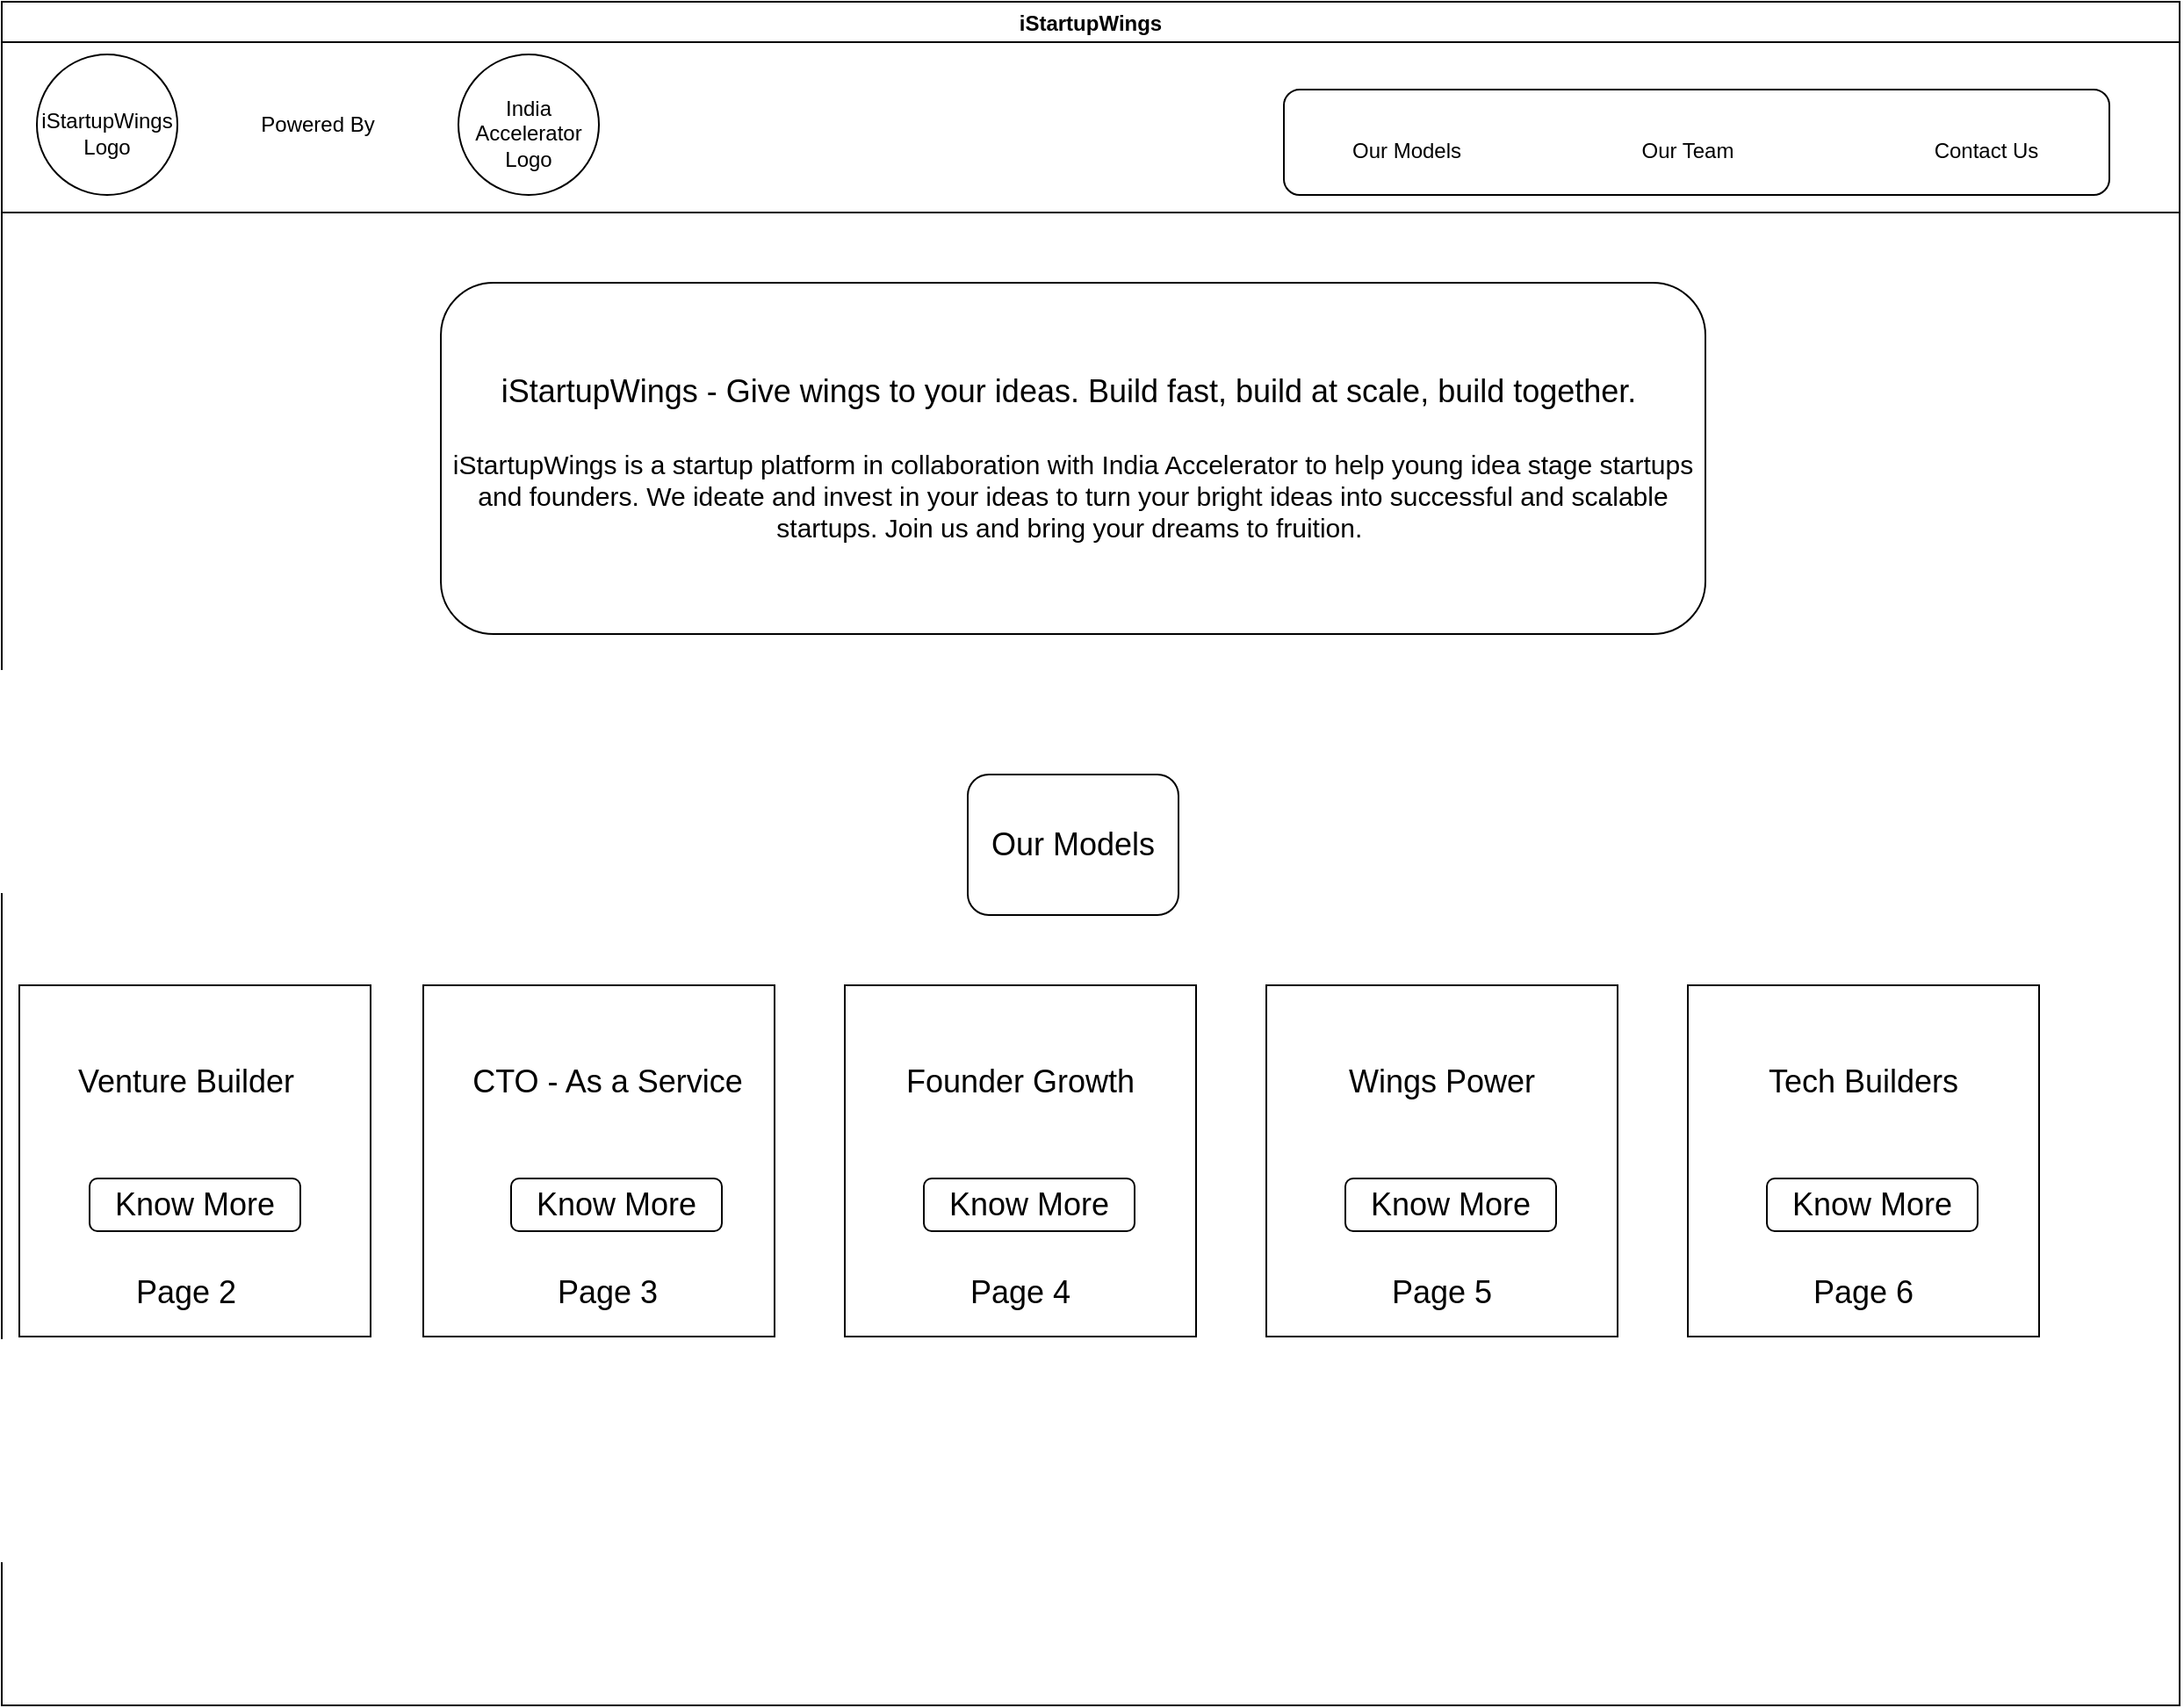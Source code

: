 <mxfile version="16.2.7" type="github" pages="11">
  <diagram id="rbAwEeXNuUjx4V6ViA0t" name="Home Page">
    <mxGraphModel dx="946" dy="646" grid="1" gridSize="10" guides="1" tooltips="1" connect="1" arrows="1" fold="1" page="1" pageScale="1" pageWidth="3300" pageHeight="4681" background="#FFFFFF" math="0" shadow="0">
      <root>
        <mxCell id="0" />
        <mxCell id="1" parent="0" />
        <mxCell id="JtJ2rN92n4heIr2tVQup-1" value="iStartupWings" style="swimlane;" vertex="1" parent="1">
          <mxGeometry x="400" y="160" width="1240" height="970" as="geometry" />
        </mxCell>
        <mxCell id="JtJ2rN92n4heIr2tVQup-4" value="" style="ellipse;whiteSpace=wrap;html=1;aspect=fixed;" vertex="1" parent="JtJ2rN92n4heIr2tVQup-1">
          <mxGeometry x="20" y="30" width="80" height="80" as="geometry" />
        </mxCell>
        <mxCell id="JtJ2rN92n4heIr2tVQup-5" value="iStartupWings Logo" style="text;html=1;strokeColor=none;fillColor=none;align=center;verticalAlign=middle;whiteSpace=wrap;rounded=0;" vertex="1" parent="JtJ2rN92n4heIr2tVQup-1">
          <mxGeometry x="30" y="60" width="60" height="30" as="geometry" />
        </mxCell>
        <mxCell id="JtJ2rN92n4heIr2tVQup-6" value="Powered By" style="text;html=1;strokeColor=none;fillColor=none;align=center;verticalAlign=middle;whiteSpace=wrap;rounded=0;" vertex="1" parent="JtJ2rN92n4heIr2tVQup-1">
          <mxGeometry x="130" y="55" width="100" height="30" as="geometry" />
        </mxCell>
        <mxCell id="JtJ2rN92n4heIr2tVQup-7" value="" style="ellipse;whiteSpace=wrap;html=1;aspect=fixed;" vertex="1" parent="JtJ2rN92n4heIr2tVQup-1">
          <mxGeometry x="260" y="30" width="80" height="80" as="geometry" />
        </mxCell>
        <mxCell id="JtJ2rN92n4heIr2tVQup-8" value="India Accelerator Logo" style="text;html=1;strokeColor=none;fillColor=none;align=center;verticalAlign=middle;whiteSpace=wrap;rounded=0;" vertex="1" parent="JtJ2rN92n4heIr2tVQup-1">
          <mxGeometry x="270" y="60" width="60" height="30" as="geometry" />
        </mxCell>
        <mxCell id="JtJ2rN92n4heIr2tVQup-9" value="" style="rounded=1;whiteSpace=wrap;html=1;" vertex="1" parent="JtJ2rN92n4heIr2tVQup-1">
          <mxGeometry x="730" y="50" width="470" height="60" as="geometry" />
        </mxCell>
        <mxCell id="JtJ2rN92n4heIr2tVQup-10" value="Our Models" style="text;html=1;strokeColor=none;fillColor=none;align=center;verticalAlign=middle;whiteSpace=wrap;rounded=0;" vertex="1" parent="JtJ2rN92n4heIr2tVQup-1">
          <mxGeometry x="750" y="70" width="100" height="30" as="geometry" />
        </mxCell>
        <mxCell id="JtJ2rN92n4heIr2tVQup-11" value="Our Team" style="text;html=1;strokeColor=none;fillColor=none;align=center;verticalAlign=middle;whiteSpace=wrap;rounded=0;" vertex="1" parent="JtJ2rN92n4heIr2tVQup-1">
          <mxGeometry x="910" y="70" width="100" height="30" as="geometry" />
        </mxCell>
        <mxCell id="JtJ2rN92n4heIr2tVQup-12" value="Contact Us" style="text;html=1;strokeColor=none;fillColor=none;align=center;verticalAlign=middle;whiteSpace=wrap;rounded=0;" vertex="1" parent="JtJ2rN92n4heIr2tVQup-1">
          <mxGeometry x="1080" y="70" width="100" height="30" as="geometry" />
        </mxCell>
        <mxCell id="JtJ2rN92n4heIr2tVQup-13" value="&lt;div style=&quot;font-size: 18px&quot;&gt;&lt;font style=&quot;font-size: 18px&quot;&gt;iStartupWings - Give wings to your ideas. Build fast, build at scale, build together.&amp;nbsp;&lt;/font&gt;&lt;/div&gt;&lt;div style=&quot;font-size: 18px&quot;&gt;&lt;font style=&quot;font-size: 18px&quot;&gt;&lt;br&gt;&lt;/font&gt;&lt;/div&gt;&lt;div style=&quot;font-size: 15px&quot;&gt;&lt;font style=&quot;font-size: 15px&quot;&gt;iStartupWings is a startup platform in collaboration with India Accelerator to help young idea stage startups and founders. We ideate and invest in your ideas to turn your bright ideas into successful and scalable startups. Join us and bring your dreams to fruition.&amp;nbsp;&lt;/font&gt;&lt;/div&gt;" style="rounded=1;whiteSpace=wrap;html=1;" vertex="1" parent="JtJ2rN92n4heIr2tVQup-1">
          <mxGeometry x="250" y="160" width="720" height="200" as="geometry" />
        </mxCell>
        <mxCell id="JtJ2rN92n4heIr2tVQup-14" value="Our Models" style="rounded=1;whiteSpace=wrap;html=1;fontSize=18;" vertex="1" parent="JtJ2rN92n4heIr2tVQup-1">
          <mxGeometry x="550" y="440" width="120" height="80" as="geometry" />
        </mxCell>
        <mxCell id="JtJ2rN92n4heIr2tVQup-15" value="" style="whiteSpace=wrap;html=1;aspect=fixed;fontSize=18;" vertex="1" parent="JtJ2rN92n4heIr2tVQup-1">
          <mxGeometry x="10" y="560" width="200" height="200" as="geometry" />
        </mxCell>
        <mxCell id="JtJ2rN92n4heIr2tVQup-16" value="" style="whiteSpace=wrap;html=1;aspect=fixed;fontSize=18;" vertex="1" parent="JtJ2rN92n4heIr2tVQup-1">
          <mxGeometry x="240" y="560" width="200" height="200" as="geometry" />
        </mxCell>
        <mxCell id="JtJ2rN92n4heIr2tVQup-17" value="" style="whiteSpace=wrap;html=1;aspect=fixed;fontSize=18;" vertex="1" parent="JtJ2rN92n4heIr2tVQup-1">
          <mxGeometry x="480" y="560" width="200" height="200" as="geometry" />
        </mxCell>
        <mxCell id="JtJ2rN92n4heIr2tVQup-18" value="" style="whiteSpace=wrap;html=1;aspect=fixed;fontSize=18;" vertex="1" parent="JtJ2rN92n4heIr2tVQup-1">
          <mxGeometry x="720" y="560" width="200" height="200" as="geometry" />
        </mxCell>
        <mxCell id="JtJ2rN92n4heIr2tVQup-19" value="" style="whiteSpace=wrap;html=1;aspect=fixed;fontSize=18;" vertex="1" parent="JtJ2rN92n4heIr2tVQup-1">
          <mxGeometry x="960" y="560" width="200" height="200" as="geometry" />
        </mxCell>
        <mxCell id="JtJ2rN92n4heIr2tVQup-20" value="Venture Builder" style="text;html=1;strokeColor=none;fillColor=none;align=center;verticalAlign=middle;whiteSpace=wrap;rounded=0;fontSize=18;" vertex="1" parent="JtJ2rN92n4heIr2tVQup-1">
          <mxGeometry x="20" y="600" width="170" height="30" as="geometry" />
        </mxCell>
        <mxCell id="JtJ2rN92n4heIr2tVQup-21" value="Know More" style="rounded=1;whiteSpace=wrap;html=1;fontSize=18;" vertex="1" parent="JtJ2rN92n4heIr2tVQup-1">
          <mxGeometry x="50" y="670" width="120" height="30" as="geometry" />
        </mxCell>
        <mxCell id="JtJ2rN92n4heIr2tVQup-22" value="Page 2" style="text;html=1;strokeColor=none;fillColor=none;align=center;verticalAlign=middle;whiteSpace=wrap;rounded=0;fontSize=18;" vertex="1" parent="JtJ2rN92n4heIr2tVQup-1">
          <mxGeometry x="70" y="720" width="70" height="30" as="geometry" />
        </mxCell>
        <mxCell id="JtJ2rN92n4heIr2tVQup-23" value="CTO - As a Service" style="text;html=1;strokeColor=none;fillColor=none;align=center;verticalAlign=middle;whiteSpace=wrap;rounded=0;fontSize=18;" vertex="1" parent="JtJ2rN92n4heIr2tVQup-1">
          <mxGeometry x="260" y="600" width="170" height="30" as="geometry" />
        </mxCell>
        <mxCell id="JtJ2rN92n4heIr2tVQup-24" value="Know More" style="rounded=1;whiteSpace=wrap;html=1;fontSize=18;" vertex="1" parent="JtJ2rN92n4heIr2tVQup-1">
          <mxGeometry x="290" y="670" width="120" height="30" as="geometry" />
        </mxCell>
        <mxCell id="JtJ2rN92n4heIr2tVQup-25" value="Page 3" style="text;html=1;strokeColor=none;fillColor=none;align=center;verticalAlign=middle;whiteSpace=wrap;rounded=0;fontSize=18;" vertex="1" parent="JtJ2rN92n4heIr2tVQup-1">
          <mxGeometry x="310" y="720" width="70" height="30" as="geometry" />
        </mxCell>
        <mxCell id="JtJ2rN92n4heIr2tVQup-26" value="Founder Growth" style="text;html=1;strokeColor=none;fillColor=none;align=center;verticalAlign=middle;whiteSpace=wrap;rounded=0;fontSize=18;" vertex="1" parent="JtJ2rN92n4heIr2tVQup-1">
          <mxGeometry x="495" y="600" width="170" height="30" as="geometry" />
        </mxCell>
        <mxCell id="JtJ2rN92n4heIr2tVQup-27" value="Know More" style="rounded=1;whiteSpace=wrap;html=1;fontSize=18;" vertex="1" parent="JtJ2rN92n4heIr2tVQup-1">
          <mxGeometry x="525" y="670" width="120" height="30" as="geometry" />
        </mxCell>
        <mxCell id="JtJ2rN92n4heIr2tVQup-28" value="Page 4" style="text;html=1;strokeColor=none;fillColor=none;align=center;verticalAlign=middle;whiteSpace=wrap;rounded=0;fontSize=18;" vertex="1" parent="JtJ2rN92n4heIr2tVQup-1">
          <mxGeometry x="545" y="720" width="70" height="30" as="geometry" />
        </mxCell>
        <mxCell id="JtJ2rN92n4heIr2tVQup-29" value="Wings Power" style="text;html=1;strokeColor=none;fillColor=none;align=center;verticalAlign=middle;whiteSpace=wrap;rounded=0;fontSize=18;" vertex="1" parent="JtJ2rN92n4heIr2tVQup-1">
          <mxGeometry x="735" y="600" width="170" height="30" as="geometry" />
        </mxCell>
        <mxCell id="JtJ2rN92n4heIr2tVQup-30" value="Know More" style="rounded=1;whiteSpace=wrap;html=1;fontSize=18;" vertex="1" parent="JtJ2rN92n4heIr2tVQup-1">
          <mxGeometry x="765" y="670" width="120" height="30" as="geometry" />
        </mxCell>
        <mxCell id="JtJ2rN92n4heIr2tVQup-31" value="Page 5" style="text;html=1;strokeColor=none;fillColor=none;align=center;verticalAlign=middle;whiteSpace=wrap;rounded=0;fontSize=18;" vertex="1" parent="JtJ2rN92n4heIr2tVQup-1">
          <mxGeometry x="785" y="720" width="70" height="30" as="geometry" />
        </mxCell>
        <mxCell id="JtJ2rN92n4heIr2tVQup-32" value="Tech Builders" style="text;html=1;strokeColor=none;fillColor=none;align=center;verticalAlign=middle;whiteSpace=wrap;rounded=0;fontSize=18;" vertex="1" parent="JtJ2rN92n4heIr2tVQup-1">
          <mxGeometry x="975" y="600" width="170" height="30" as="geometry" />
        </mxCell>
        <mxCell id="JtJ2rN92n4heIr2tVQup-33" value="Know More" style="rounded=1;whiteSpace=wrap;html=1;fontSize=18;" vertex="1" parent="JtJ2rN92n4heIr2tVQup-1">
          <mxGeometry x="1005" y="670" width="120" height="30" as="geometry" />
        </mxCell>
        <mxCell id="JtJ2rN92n4heIr2tVQup-34" value="Page 6" style="text;html=1;strokeColor=none;fillColor=none;align=center;verticalAlign=middle;whiteSpace=wrap;rounded=0;fontSize=18;" vertex="1" parent="JtJ2rN92n4heIr2tVQup-1">
          <mxGeometry x="1025" y="720" width="70" height="30" as="geometry" />
        </mxCell>
        <mxCell id="JtJ2rN92n4heIr2tVQup-3" value="" style="endArrow=none;html=1;rounded=0;" edge="1" parent="1">
          <mxGeometry width="50" height="50" relative="1" as="geometry">
            <mxPoint x="400" y="280" as="sourcePoint" />
            <mxPoint x="1640" y="280" as="targetPoint" />
          </mxGeometry>
        </mxCell>
      </root>
    </mxGraphModel>
  </diagram>
  <diagram id="kBw9785612ClEkIWHWKO" name="Venture Builder">
    <mxGraphModel dx="946" dy="646" grid="1" gridSize="10" guides="1" tooltips="1" connect="1" arrows="1" fold="1" page="1" pageScale="1" pageWidth="3300" pageHeight="4681" math="0" shadow="0">
      <root>
        <mxCell id="-XawZFPsfkbd31cXzt6R-0" />
        <mxCell id="-XawZFPsfkbd31cXzt6R-1" parent="-XawZFPsfkbd31cXzt6R-0" />
        <mxCell id="TUGtd-KSBLQ66YEcIt8C-0" value="iStartupWings" style="swimlane;" vertex="1" parent="-XawZFPsfkbd31cXzt6R-1">
          <mxGeometry x="400" y="160" width="1240" height="970" as="geometry" />
        </mxCell>
        <mxCell id="TUGtd-KSBLQ66YEcIt8C-1" value="" style="ellipse;whiteSpace=wrap;html=1;aspect=fixed;" vertex="1" parent="TUGtd-KSBLQ66YEcIt8C-0">
          <mxGeometry x="20" y="30" width="80" height="80" as="geometry" />
        </mxCell>
        <mxCell id="TUGtd-KSBLQ66YEcIt8C-2" value="iStartupWings Logo" style="text;html=1;strokeColor=none;fillColor=none;align=center;verticalAlign=middle;whiteSpace=wrap;rounded=0;" vertex="1" parent="TUGtd-KSBLQ66YEcIt8C-0">
          <mxGeometry x="30" y="60" width="60" height="30" as="geometry" />
        </mxCell>
        <mxCell id="TUGtd-KSBLQ66YEcIt8C-3" value="Powered By" style="text;html=1;strokeColor=none;fillColor=none;align=center;verticalAlign=middle;whiteSpace=wrap;rounded=0;" vertex="1" parent="TUGtd-KSBLQ66YEcIt8C-0">
          <mxGeometry x="130" y="55" width="100" height="30" as="geometry" />
        </mxCell>
        <mxCell id="TUGtd-KSBLQ66YEcIt8C-4" value="" style="ellipse;whiteSpace=wrap;html=1;aspect=fixed;" vertex="1" parent="TUGtd-KSBLQ66YEcIt8C-0">
          <mxGeometry x="260" y="30" width="80" height="80" as="geometry" />
        </mxCell>
        <mxCell id="TUGtd-KSBLQ66YEcIt8C-5" value="India Accelerator Logo" style="text;html=1;strokeColor=none;fillColor=none;align=center;verticalAlign=middle;whiteSpace=wrap;rounded=0;" vertex="1" parent="TUGtd-KSBLQ66YEcIt8C-0">
          <mxGeometry x="270" y="60" width="60" height="30" as="geometry" />
        </mxCell>
        <mxCell id="TUGtd-KSBLQ66YEcIt8C-6" value="" style="rounded=1;whiteSpace=wrap;html=1;" vertex="1" parent="TUGtd-KSBLQ66YEcIt8C-0">
          <mxGeometry x="730" y="50" width="470" height="60" as="geometry" />
        </mxCell>
        <mxCell id="TUGtd-KSBLQ66YEcIt8C-7" value="Home" style="text;html=1;strokeColor=none;fillColor=none;align=center;verticalAlign=middle;whiteSpace=wrap;rounded=0;" vertex="1" parent="TUGtd-KSBLQ66YEcIt8C-0">
          <mxGeometry x="750" y="70" width="100" height="30" as="geometry" />
        </mxCell>
        <mxCell id="TUGtd-KSBLQ66YEcIt8C-8" value="Our Team" style="text;html=1;strokeColor=none;fillColor=none;align=center;verticalAlign=middle;whiteSpace=wrap;rounded=0;" vertex="1" parent="TUGtd-KSBLQ66YEcIt8C-0">
          <mxGeometry x="910" y="70" width="100" height="30" as="geometry" />
        </mxCell>
        <mxCell id="TUGtd-KSBLQ66YEcIt8C-9" value="Contact Us" style="text;html=1;strokeColor=none;fillColor=none;align=center;verticalAlign=middle;whiteSpace=wrap;rounded=0;" vertex="1" parent="TUGtd-KSBLQ66YEcIt8C-0">
          <mxGeometry x="1080" y="70" width="100" height="30" as="geometry" />
        </mxCell>
        <mxCell id="TUGtd-KSBLQ66YEcIt8C-10" value="&lt;div&gt;&lt;div&gt;&lt;span style=&quot;font-size: 18px&quot;&gt;Venture Builder Model&amp;nbsp;&lt;/span&gt;&lt;/div&gt;&lt;div&gt;&lt;span style=&quot;font-size: 18px&quot;&gt;&lt;br&gt;&lt;/span&gt;&lt;/div&gt;&lt;div&gt;&lt;span style=&quot;font-size: 18px&quot;&gt;Let us be part of your startup journey in every way from Day 1. We will invest our energy and our resources to co-found your venture with you. You bring in your resources and we bring in ours and we go in equal partners to build something beautiful and valuable.&amp;nbsp;&lt;/span&gt;&lt;/div&gt;&lt;div&gt;&lt;span style=&quot;font-size: 18px&quot;&gt;&lt;br&gt;&lt;/span&gt;&lt;/div&gt;&lt;div&gt;&lt;span style=&quot;font-size: 18px&quot;&gt;Best For - Idea Stage Startups&lt;/span&gt;&lt;/div&gt;&lt;/div&gt;" style="rounded=1;whiteSpace=wrap;html=1;" vertex="1" parent="TUGtd-KSBLQ66YEcIt8C-0">
          <mxGeometry x="250" y="160" width="720" height="200" as="geometry" />
        </mxCell>
        <mxCell id="TUGtd-KSBLQ66YEcIt8C-18" value="Submit Interest" style="rounded=1;whiteSpace=wrap;html=1;fontSize=18;" vertex="1" parent="TUGtd-KSBLQ66YEcIt8C-0">
          <mxGeometry x="540" y="440" width="140" height="30" as="geometry" />
        </mxCell>
        <mxCell id="TUGtd-KSBLQ66YEcIt8C-19" value="Page 7" style="text;html=1;strokeColor=none;fillColor=none;align=center;verticalAlign=middle;whiteSpace=wrap;rounded=0;fontSize=18;" vertex="1" parent="TUGtd-KSBLQ66YEcIt8C-0">
          <mxGeometry x="585" y="490" width="70" height="30" as="geometry" />
        </mxCell>
        <mxCell id="TUGtd-KSBLQ66YEcIt8C-32" value="" style="endArrow=none;html=1;rounded=0;" edge="1" parent="-XawZFPsfkbd31cXzt6R-1">
          <mxGeometry width="50" height="50" relative="1" as="geometry">
            <mxPoint x="400" y="280" as="sourcePoint" />
            <mxPoint x="1640" y="280" as="targetPoint" />
          </mxGeometry>
        </mxCell>
      </root>
    </mxGraphModel>
  </diagram>
  <diagram id="pOjctjGr3d-DTDdJaB1w" name="CTO As A Service">
    <mxGraphModel dx="946" dy="646" grid="1" gridSize="10" guides="1" tooltips="1" connect="1" arrows="1" fold="1" page="1" pageScale="1" pageWidth="3300" pageHeight="4681" math="0" shadow="0">
      <root>
        <mxCell id="6SK58al76nWCaRZFAXIG-0" />
        <mxCell id="6SK58al76nWCaRZFAXIG-1" parent="6SK58al76nWCaRZFAXIG-0" />
        <mxCell id="JKZrnRIAe60_HpN_opUd-0" value="iStartupWings" style="swimlane;" vertex="1" parent="6SK58al76nWCaRZFAXIG-1">
          <mxGeometry x="400" y="160" width="1240" height="970" as="geometry" />
        </mxCell>
        <mxCell id="JKZrnRIAe60_HpN_opUd-1" value="" style="ellipse;whiteSpace=wrap;html=1;aspect=fixed;" vertex="1" parent="JKZrnRIAe60_HpN_opUd-0">
          <mxGeometry x="20" y="30" width="80" height="80" as="geometry" />
        </mxCell>
        <mxCell id="JKZrnRIAe60_HpN_opUd-2" value="iStartupWings Logo" style="text;html=1;strokeColor=none;fillColor=none;align=center;verticalAlign=middle;whiteSpace=wrap;rounded=0;" vertex="1" parent="JKZrnRIAe60_HpN_opUd-0">
          <mxGeometry x="30" y="60" width="60" height="30" as="geometry" />
        </mxCell>
        <mxCell id="JKZrnRIAe60_HpN_opUd-3" value="Powered By" style="text;html=1;strokeColor=none;fillColor=none;align=center;verticalAlign=middle;whiteSpace=wrap;rounded=0;" vertex="1" parent="JKZrnRIAe60_HpN_opUd-0">
          <mxGeometry x="130" y="55" width="100" height="30" as="geometry" />
        </mxCell>
        <mxCell id="JKZrnRIAe60_HpN_opUd-4" value="" style="ellipse;whiteSpace=wrap;html=1;aspect=fixed;" vertex="1" parent="JKZrnRIAe60_HpN_opUd-0">
          <mxGeometry x="260" y="30" width="80" height="80" as="geometry" />
        </mxCell>
        <mxCell id="JKZrnRIAe60_HpN_opUd-5" value="India Accelerator Logo" style="text;html=1;strokeColor=none;fillColor=none;align=center;verticalAlign=middle;whiteSpace=wrap;rounded=0;" vertex="1" parent="JKZrnRIAe60_HpN_opUd-0">
          <mxGeometry x="270" y="60" width="60" height="30" as="geometry" />
        </mxCell>
        <mxCell id="JKZrnRIAe60_HpN_opUd-6" value="" style="rounded=1;whiteSpace=wrap;html=1;" vertex="1" parent="JKZrnRIAe60_HpN_opUd-0">
          <mxGeometry x="730" y="50" width="470" height="60" as="geometry" />
        </mxCell>
        <mxCell id="JKZrnRIAe60_HpN_opUd-7" value="Home" style="text;html=1;strokeColor=none;fillColor=none;align=center;verticalAlign=middle;whiteSpace=wrap;rounded=0;" vertex="1" parent="JKZrnRIAe60_HpN_opUd-0">
          <mxGeometry x="750" y="70" width="100" height="30" as="geometry" />
        </mxCell>
        <mxCell id="JKZrnRIAe60_HpN_opUd-8" value="Our Team" style="text;html=1;strokeColor=none;fillColor=none;align=center;verticalAlign=middle;whiteSpace=wrap;rounded=0;" vertex="1" parent="JKZrnRIAe60_HpN_opUd-0">
          <mxGeometry x="910" y="70" width="100" height="30" as="geometry" />
        </mxCell>
        <mxCell id="JKZrnRIAe60_HpN_opUd-9" value="Contact Us" style="text;html=1;strokeColor=none;fillColor=none;align=center;verticalAlign=middle;whiteSpace=wrap;rounded=0;" vertex="1" parent="JKZrnRIAe60_HpN_opUd-0">
          <mxGeometry x="1080" y="70" width="100" height="30" as="geometry" />
        </mxCell>
        <mxCell id="JKZrnRIAe60_HpN_opUd-10" value="&lt;div&gt;&lt;span style=&quot;font-size: 18px&quot;&gt;&amp;nbsp;CTO As A Service Model&lt;/span&gt;&lt;/div&gt;&lt;div&gt;&lt;span style=&quot;font-size: 18px&quot;&gt;&lt;br&gt;&lt;/span&gt;&lt;/div&gt;&lt;div&gt;&lt;span style=&quot;font-size: 18px&quot;&gt;You have an idea. You are the CEO. You have done some work or could be at an idea stage.But Tech is a black hole? Struggling to decide the tech stack? Or Maybe you are still unclear on the product? Let us come in and be your CTO and take those worries away.&amp;nbsp;&lt;/span&gt;&lt;/div&gt;&lt;div&gt;&lt;span style=&quot;font-size: 18px&quot;&gt;&lt;br&gt;&lt;/span&gt;&lt;/div&gt;&lt;div&gt;&lt;span style=&quot;font-size: 18px&quot;&gt;Best For - Idea Stage Startups or even a little later&lt;/span&gt;&lt;/div&gt;" style="rounded=1;whiteSpace=wrap;html=1;" vertex="1" parent="JKZrnRIAe60_HpN_opUd-0">
          <mxGeometry x="250" y="160" width="720" height="200" as="geometry" />
        </mxCell>
        <mxCell id="JKZrnRIAe60_HpN_opUd-11" value="Submit Interest" style="rounded=1;whiteSpace=wrap;html=1;fontSize=18;" vertex="1" parent="JKZrnRIAe60_HpN_opUd-0">
          <mxGeometry x="540" y="440" width="140" height="30" as="geometry" />
        </mxCell>
        <mxCell id="JKZrnRIAe60_HpN_opUd-12" value="Page 8" style="text;html=1;strokeColor=none;fillColor=none;align=center;verticalAlign=middle;whiteSpace=wrap;rounded=0;fontSize=18;" vertex="1" parent="JKZrnRIAe60_HpN_opUd-0">
          <mxGeometry x="585" y="490" width="70" height="30" as="geometry" />
        </mxCell>
        <mxCell id="JKZrnRIAe60_HpN_opUd-13" value="" style="endArrow=none;html=1;rounded=0;" edge="1" parent="6SK58al76nWCaRZFAXIG-1">
          <mxGeometry width="50" height="50" relative="1" as="geometry">
            <mxPoint x="400" y="280" as="sourcePoint" />
            <mxPoint x="1640" y="280" as="targetPoint" />
          </mxGeometry>
        </mxCell>
      </root>
    </mxGraphModel>
  </diagram>
  <diagram id="lMDC_MjRiKJZWeScFvBz" name="Founder Growth">
    <mxGraphModel dx="946" dy="646" grid="1" gridSize="10" guides="1" tooltips="1" connect="1" arrows="1" fold="1" page="1" pageScale="1" pageWidth="3300" pageHeight="4681" math="0" shadow="0">
      <root>
        <mxCell id="NmCbIwwX7zv49qnfLt6s-0" />
        <mxCell id="NmCbIwwX7zv49qnfLt6s-1" parent="NmCbIwwX7zv49qnfLt6s-0" />
        <mxCell id="bi2NAntGXiNcKNLHcgWN-0" value="iStartupWings" style="swimlane;" vertex="1" parent="NmCbIwwX7zv49qnfLt6s-1">
          <mxGeometry x="400" y="160" width="1240" height="970" as="geometry" />
        </mxCell>
        <mxCell id="bi2NAntGXiNcKNLHcgWN-1" value="" style="ellipse;whiteSpace=wrap;html=1;aspect=fixed;" vertex="1" parent="bi2NAntGXiNcKNLHcgWN-0">
          <mxGeometry x="20" y="30" width="80" height="80" as="geometry" />
        </mxCell>
        <mxCell id="bi2NAntGXiNcKNLHcgWN-2" value="iStartupWings Logo" style="text;html=1;strokeColor=none;fillColor=none;align=center;verticalAlign=middle;whiteSpace=wrap;rounded=0;" vertex="1" parent="bi2NAntGXiNcKNLHcgWN-0">
          <mxGeometry x="30" y="60" width="60" height="30" as="geometry" />
        </mxCell>
        <mxCell id="bi2NAntGXiNcKNLHcgWN-3" value="Powered By" style="text;html=1;strokeColor=none;fillColor=none;align=center;verticalAlign=middle;whiteSpace=wrap;rounded=0;" vertex="1" parent="bi2NAntGXiNcKNLHcgWN-0">
          <mxGeometry x="130" y="55" width="100" height="30" as="geometry" />
        </mxCell>
        <mxCell id="bi2NAntGXiNcKNLHcgWN-4" value="" style="ellipse;whiteSpace=wrap;html=1;aspect=fixed;" vertex="1" parent="bi2NAntGXiNcKNLHcgWN-0">
          <mxGeometry x="260" y="30" width="80" height="80" as="geometry" />
        </mxCell>
        <mxCell id="bi2NAntGXiNcKNLHcgWN-5" value="India Accelerator Logo" style="text;html=1;strokeColor=none;fillColor=none;align=center;verticalAlign=middle;whiteSpace=wrap;rounded=0;" vertex="1" parent="bi2NAntGXiNcKNLHcgWN-0">
          <mxGeometry x="270" y="60" width="60" height="30" as="geometry" />
        </mxCell>
        <mxCell id="bi2NAntGXiNcKNLHcgWN-6" value="" style="rounded=1;whiteSpace=wrap;html=1;" vertex="1" parent="bi2NAntGXiNcKNLHcgWN-0">
          <mxGeometry x="730" y="50" width="470" height="60" as="geometry" />
        </mxCell>
        <mxCell id="bi2NAntGXiNcKNLHcgWN-7" value="Home" style="text;html=1;strokeColor=none;fillColor=none;align=center;verticalAlign=middle;whiteSpace=wrap;rounded=0;" vertex="1" parent="bi2NAntGXiNcKNLHcgWN-0">
          <mxGeometry x="750" y="70" width="100" height="30" as="geometry" />
        </mxCell>
        <mxCell id="bi2NAntGXiNcKNLHcgWN-8" value="Our Team" style="text;html=1;strokeColor=none;fillColor=none;align=center;verticalAlign=middle;whiteSpace=wrap;rounded=0;" vertex="1" parent="bi2NAntGXiNcKNLHcgWN-0">
          <mxGeometry x="910" y="70" width="100" height="30" as="geometry" />
        </mxCell>
        <mxCell id="bi2NAntGXiNcKNLHcgWN-9" value="Contact Us" style="text;html=1;strokeColor=none;fillColor=none;align=center;verticalAlign=middle;whiteSpace=wrap;rounded=0;" vertex="1" parent="bi2NAntGXiNcKNLHcgWN-0">
          <mxGeometry x="1080" y="70" width="100" height="30" as="geometry" />
        </mxCell>
        <mxCell id="bi2NAntGXiNcKNLHcgWN-10" value="&lt;div&gt;&lt;span style=&quot;font-size: 18px&quot;&gt;Founder Growth Model&lt;/span&gt;&lt;/div&gt;&lt;div&gt;&lt;span style=&quot;font-size: 18px&quot;&gt;&lt;br&gt;&lt;/span&gt;&lt;/div&gt;&lt;div&gt;&lt;span style=&quot;font-size: 18px&quot;&gt;We have our own idea bank as well. And we are looking for committed founders to join us in executing these ideas. Great opportunity to join an existing idea and build the venture from scratch @equity.&lt;/span&gt;&lt;/div&gt;&lt;div&gt;&lt;span style=&quot;font-size: 18px&quot;&gt;&lt;br&gt;&lt;/span&gt;&lt;/div&gt;&lt;div&gt;&lt;span style=&quot;font-size: 18px&quot;&gt;Best For - Young or experienced founders who want to join us in executing stellar ideas.&lt;/span&gt;&lt;/div&gt;" style="rounded=1;whiteSpace=wrap;html=1;" vertex="1" parent="bi2NAntGXiNcKNLHcgWN-0">
          <mxGeometry x="250" y="160" width="720" height="200" as="geometry" />
        </mxCell>
        <mxCell id="bi2NAntGXiNcKNLHcgWN-11" value="Submit Interest" style="rounded=1;whiteSpace=wrap;html=1;fontSize=18;" vertex="1" parent="bi2NAntGXiNcKNLHcgWN-0">
          <mxGeometry x="540" y="440" width="140" height="30" as="geometry" />
        </mxCell>
        <mxCell id="bi2NAntGXiNcKNLHcgWN-12" value="Page 9" style="text;html=1;strokeColor=none;fillColor=none;align=center;verticalAlign=middle;whiteSpace=wrap;rounded=0;fontSize=18;" vertex="1" parent="bi2NAntGXiNcKNLHcgWN-0">
          <mxGeometry x="585" y="490" width="70" height="30" as="geometry" />
        </mxCell>
        <mxCell id="bi2NAntGXiNcKNLHcgWN-13" value="" style="endArrow=none;html=1;rounded=0;" edge="1" parent="NmCbIwwX7zv49qnfLt6s-1">
          <mxGeometry width="50" height="50" relative="1" as="geometry">
            <mxPoint x="400" y="280" as="sourcePoint" />
            <mxPoint x="1640" y="280" as="targetPoint" />
          </mxGeometry>
        </mxCell>
      </root>
    </mxGraphModel>
  </diagram>
  <diagram id="z8GoXHc17XIyJkdJkP8u" name="Wings Power">
    <mxGraphModel dx="946" dy="646" grid="1" gridSize="10" guides="1" tooltips="1" connect="1" arrows="1" fold="1" page="1" pageScale="1" pageWidth="3300" pageHeight="4681" math="0" shadow="0">
      <root>
        <mxCell id="EuSNb4evP0saNQpwbmeL-0" />
        <mxCell id="EuSNb4evP0saNQpwbmeL-1" parent="EuSNb4evP0saNQpwbmeL-0" />
        <mxCell id="c8hUk6EW3_F2KPBmQO67-0" value="iStartupWings" style="swimlane;" vertex="1" parent="EuSNb4evP0saNQpwbmeL-1">
          <mxGeometry x="400" y="160" width="1240" height="970" as="geometry" />
        </mxCell>
        <mxCell id="c8hUk6EW3_F2KPBmQO67-1" value="" style="ellipse;whiteSpace=wrap;html=1;aspect=fixed;" vertex="1" parent="c8hUk6EW3_F2KPBmQO67-0">
          <mxGeometry x="20" y="30" width="80" height="80" as="geometry" />
        </mxCell>
        <mxCell id="c8hUk6EW3_F2KPBmQO67-2" value="iStartupWings Logo" style="text;html=1;strokeColor=none;fillColor=none;align=center;verticalAlign=middle;whiteSpace=wrap;rounded=0;" vertex="1" parent="c8hUk6EW3_F2KPBmQO67-0">
          <mxGeometry x="30" y="60" width="60" height="30" as="geometry" />
        </mxCell>
        <mxCell id="c8hUk6EW3_F2KPBmQO67-3" value="Powered By" style="text;html=1;strokeColor=none;fillColor=none;align=center;verticalAlign=middle;whiteSpace=wrap;rounded=0;" vertex="1" parent="c8hUk6EW3_F2KPBmQO67-0">
          <mxGeometry x="130" y="55" width="100" height="30" as="geometry" />
        </mxCell>
        <mxCell id="c8hUk6EW3_F2KPBmQO67-4" value="" style="ellipse;whiteSpace=wrap;html=1;aspect=fixed;" vertex="1" parent="c8hUk6EW3_F2KPBmQO67-0">
          <mxGeometry x="260" y="30" width="80" height="80" as="geometry" />
        </mxCell>
        <mxCell id="c8hUk6EW3_F2KPBmQO67-5" value="India Accelerator Logo" style="text;html=1;strokeColor=none;fillColor=none;align=center;verticalAlign=middle;whiteSpace=wrap;rounded=0;" vertex="1" parent="c8hUk6EW3_F2KPBmQO67-0">
          <mxGeometry x="270" y="60" width="60" height="30" as="geometry" />
        </mxCell>
        <mxCell id="c8hUk6EW3_F2KPBmQO67-6" value="" style="rounded=1;whiteSpace=wrap;html=1;" vertex="1" parent="c8hUk6EW3_F2KPBmQO67-0">
          <mxGeometry x="730" y="50" width="470" height="60" as="geometry" />
        </mxCell>
        <mxCell id="c8hUk6EW3_F2KPBmQO67-7" value="Home" style="text;html=1;strokeColor=none;fillColor=none;align=center;verticalAlign=middle;whiteSpace=wrap;rounded=0;" vertex="1" parent="c8hUk6EW3_F2KPBmQO67-0">
          <mxGeometry x="750" y="70" width="100" height="30" as="geometry" />
        </mxCell>
        <mxCell id="c8hUk6EW3_F2KPBmQO67-8" value="Our Team" style="text;html=1;strokeColor=none;fillColor=none;align=center;verticalAlign=middle;whiteSpace=wrap;rounded=0;" vertex="1" parent="c8hUk6EW3_F2KPBmQO67-0">
          <mxGeometry x="910" y="70" width="100" height="30" as="geometry" />
        </mxCell>
        <mxCell id="c8hUk6EW3_F2KPBmQO67-9" value="Contact Us" style="text;html=1;strokeColor=none;fillColor=none;align=center;verticalAlign=middle;whiteSpace=wrap;rounded=0;" vertex="1" parent="c8hUk6EW3_F2KPBmQO67-0">
          <mxGeometry x="1080" y="70" width="100" height="30" as="geometry" />
        </mxCell>
        <mxCell id="c8hUk6EW3_F2KPBmQO67-10" value="&lt;div&gt;&lt;span style=&quot;font-size: 18px&quot;&gt;Wings Power&lt;/span&gt;&lt;/div&gt;&lt;div&gt;&lt;span style=&quot;font-size: 18px&quot;&gt;&lt;br&gt;&lt;/span&gt;&lt;/div&gt;&lt;div&gt;&lt;span style=&quot;font-size: 18px&quot;&gt;We have our own studio as well, where we execute our own ideas. Once our babies are ready, we will spin out these startups to independent existing entities. At that point we will need a founder to come on board.&lt;/span&gt;&lt;/div&gt;&lt;div&gt;&lt;span style=&quot;font-size: 18px&quot;&gt;&lt;br&gt;&lt;/span&gt;&lt;/div&gt;&lt;div&gt;&lt;span style=&quot;font-size: 18px&quot;&gt;Best For - Young or experienced founders who want to join us in executing stellar ideas.&lt;/span&gt;&lt;/div&gt;" style="rounded=1;whiteSpace=wrap;html=1;" vertex="1" parent="c8hUk6EW3_F2KPBmQO67-0">
          <mxGeometry x="250" y="160" width="720" height="200" as="geometry" />
        </mxCell>
        <mxCell id="c8hUk6EW3_F2KPBmQO67-11" value="Submit Interest" style="rounded=1;whiteSpace=wrap;html=1;fontSize=18;" vertex="1" parent="c8hUk6EW3_F2KPBmQO67-0">
          <mxGeometry x="540" y="440" width="140" height="30" as="geometry" />
        </mxCell>
        <mxCell id="c8hUk6EW3_F2KPBmQO67-12" value="Page 10" style="text;html=1;strokeColor=none;fillColor=none;align=center;verticalAlign=middle;whiteSpace=wrap;rounded=0;fontSize=18;" vertex="1" parent="c8hUk6EW3_F2KPBmQO67-0">
          <mxGeometry x="570" y="490" width="85" height="30" as="geometry" />
        </mxCell>
        <mxCell id="c8hUk6EW3_F2KPBmQO67-13" value="" style="endArrow=none;html=1;rounded=0;" edge="1" parent="EuSNb4evP0saNQpwbmeL-1">
          <mxGeometry width="50" height="50" relative="1" as="geometry">
            <mxPoint x="400" y="280" as="sourcePoint" />
            <mxPoint x="1640" y="280" as="targetPoint" />
          </mxGeometry>
        </mxCell>
      </root>
    </mxGraphModel>
  </diagram>
  <diagram id="ibuNwPvu73bfPF5M71hK" name="Tech Builders">
    <mxGraphModel dx="946" dy="646" grid="1" gridSize="10" guides="1" tooltips="1" connect="1" arrows="1" fold="1" page="1" pageScale="1" pageWidth="3300" pageHeight="4681" math="0" shadow="0">
      <root>
        <mxCell id="K47KPxbL16VaskrDXbe_-0" />
        <mxCell id="K47KPxbL16VaskrDXbe_-1" parent="K47KPxbL16VaskrDXbe_-0" />
        <mxCell id="-uPpaRfVbvI4ARBJpr8S-0" value="iStartupWings" style="swimlane;" vertex="1" parent="K47KPxbL16VaskrDXbe_-1">
          <mxGeometry x="400" y="160" width="1240" height="970" as="geometry" />
        </mxCell>
        <mxCell id="-uPpaRfVbvI4ARBJpr8S-1" value="" style="ellipse;whiteSpace=wrap;html=1;aspect=fixed;" vertex="1" parent="-uPpaRfVbvI4ARBJpr8S-0">
          <mxGeometry x="20" y="30" width="80" height="80" as="geometry" />
        </mxCell>
        <mxCell id="-uPpaRfVbvI4ARBJpr8S-2" value="iStartupWings Logo" style="text;html=1;strokeColor=none;fillColor=none;align=center;verticalAlign=middle;whiteSpace=wrap;rounded=0;" vertex="1" parent="-uPpaRfVbvI4ARBJpr8S-0">
          <mxGeometry x="30" y="60" width="60" height="30" as="geometry" />
        </mxCell>
        <mxCell id="-uPpaRfVbvI4ARBJpr8S-3" value="Powered By" style="text;html=1;strokeColor=none;fillColor=none;align=center;verticalAlign=middle;whiteSpace=wrap;rounded=0;" vertex="1" parent="-uPpaRfVbvI4ARBJpr8S-0">
          <mxGeometry x="130" y="55" width="100" height="30" as="geometry" />
        </mxCell>
        <mxCell id="-uPpaRfVbvI4ARBJpr8S-4" value="" style="ellipse;whiteSpace=wrap;html=1;aspect=fixed;" vertex="1" parent="-uPpaRfVbvI4ARBJpr8S-0">
          <mxGeometry x="260" y="30" width="80" height="80" as="geometry" />
        </mxCell>
        <mxCell id="-uPpaRfVbvI4ARBJpr8S-5" value="India Accelerator Logo" style="text;html=1;strokeColor=none;fillColor=none;align=center;verticalAlign=middle;whiteSpace=wrap;rounded=0;" vertex="1" parent="-uPpaRfVbvI4ARBJpr8S-0">
          <mxGeometry x="270" y="60" width="60" height="30" as="geometry" />
        </mxCell>
        <mxCell id="-uPpaRfVbvI4ARBJpr8S-6" value="" style="rounded=1;whiteSpace=wrap;html=1;" vertex="1" parent="-uPpaRfVbvI4ARBJpr8S-0">
          <mxGeometry x="730" y="50" width="470" height="60" as="geometry" />
        </mxCell>
        <mxCell id="-uPpaRfVbvI4ARBJpr8S-7" value="Home" style="text;html=1;strokeColor=none;fillColor=none;align=center;verticalAlign=middle;whiteSpace=wrap;rounded=0;" vertex="1" parent="-uPpaRfVbvI4ARBJpr8S-0">
          <mxGeometry x="750" y="70" width="100" height="30" as="geometry" />
        </mxCell>
        <mxCell id="-uPpaRfVbvI4ARBJpr8S-8" value="Our Team" style="text;html=1;strokeColor=none;fillColor=none;align=center;verticalAlign=middle;whiteSpace=wrap;rounded=0;" vertex="1" parent="-uPpaRfVbvI4ARBJpr8S-0">
          <mxGeometry x="910" y="70" width="100" height="30" as="geometry" />
        </mxCell>
        <mxCell id="-uPpaRfVbvI4ARBJpr8S-9" value="Contact Us" style="text;html=1;strokeColor=none;fillColor=none;align=center;verticalAlign=middle;whiteSpace=wrap;rounded=0;" vertex="1" parent="-uPpaRfVbvI4ARBJpr8S-0">
          <mxGeometry x="1080" y="70" width="100" height="30" as="geometry" />
        </mxCell>
        <mxCell id="-uPpaRfVbvI4ARBJpr8S-10" value="&lt;div&gt;&lt;span style=&quot;font-size: 18px&quot;&gt;Tech Builders&lt;/span&gt;&lt;/div&gt;&lt;div&gt;&lt;span style=&quot;font-size: 18px&quot;&gt;&lt;br&gt;&lt;/span&gt;&lt;/div&gt;&lt;div&gt;&lt;span style=&quot;font-size: 18px&quot;&gt;This is our least preferred model, but hey we are here to help in any way possible. If you want us to build your product @cost, let us know and we can come in with our expertise to build it quickly.&lt;/span&gt;&lt;/div&gt;&lt;div&gt;&lt;span style=&quot;font-size: 18px&quot;&gt;&lt;br&gt;&lt;/span&gt;&lt;/div&gt;&lt;div&gt;&lt;span style=&quot;font-size: 18px&quot;&gt;Best For - Any company who is looking to build product at scale and quickly.&lt;/span&gt;&lt;/div&gt;" style="rounded=1;whiteSpace=wrap;html=1;" vertex="1" parent="-uPpaRfVbvI4ARBJpr8S-0">
          <mxGeometry x="250" y="160" width="720" height="200" as="geometry" />
        </mxCell>
        <mxCell id="-uPpaRfVbvI4ARBJpr8S-11" value="Submit Interest" style="rounded=1;whiteSpace=wrap;html=1;fontSize=18;" vertex="1" parent="-uPpaRfVbvI4ARBJpr8S-0">
          <mxGeometry x="540" y="440" width="140" height="30" as="geometry" />
        </mxCell>
        <mxCell id="-uPpaRfVbvI4ARBJpr8S-12" value="Page 11" style="text;html=1;strokeColor=none;fillColor=none;align=center;verticalAlign=middle;whiteSpace=wrap;rounded=0;fontSize=18;" vertex="1" parent="-uPpaRfVbvI4ARBJpr8S-0">
          <mxGeometry x="570" y="490" width="85" height="30" as="geometry" />
        </mxCell>
        <mxCell id="-uPpaRfVbvI4ARBJpr8S-13" value="" style="endArrow=none;html=1;rounded=0;" edge="1" parent="K47KPxbL16VaskrDXbe_-1">
          <mxGeometry width="50" height="50" relative="1" as="geometry">
            <mxPoint x="400" y="280" as="sourcePoint" />
            <mxPoint x="1640" y="280" as="targetPoint" />
          </mxGeometry>
        </mxCell>
      </root>
    </mxGraphModel>
  </diagram>
  <diagram id="CB86ztNFGx60kFPlIYwo" name="Form for Venture Builder">
    <mxGraphModel dx="946" dy="646" grid="1" gridSize="10" guides="1" tooltips="1" connect="1" arrows="1" fold="1" page="1" pageScale="1" pageWidth="3300" pageHeight="4681" math="0" shadow="0">
      <root>
        <mxCell id="gmITcWojIvENKlO02Q1A-0" />
        <mxCell id="gmITcWojIvENKlO02Q1A-1" parent="gmITcWojIvENKlO02Q1A-0" />
        <mxCell id="KmQSsnDwsltljj_QViAN-0" value="Venture Builder Form" style="swimlane;fontSize=18;" vertex="1" parent="gmITcWojIvENKlO02Q1A-1">
          <mxGeometry x="110" y="80" width="810" height="560" as="geometry" />
        </mxCell>
        <mxCell id="KmQSsnDwsltljj_QViAN-1" value="Full Name" style="text;html=1;strokeColor=none;fillColor=none;align=center;verticalAlign=middle;whiteSpace=wrap;rounded=0;fontSize=18;" vertex="1" parent="KmQSsnDwsltljj_QViAN-0">
          <mxGeometry x="170" y="80" width="150" height="30" as="geometry" />
        </mxCell>
        <mxCell id="KmQSsnDwsltljj_QViAN-2" value="Are you a single founder" style="text;html=1;strokeColor=none;fillColor=none;align=center;verticalAlign=middle;whiteSpace=wrap;rounded=0;fontSize=18;" vertex="1" parent="KmQSsnDwsltljj_QViAN-0">
          <mxGeometry x="145" y="130" width="200" height="30" as="geometry" />
        </mxCell>
        <mxCell id="KmQSsnDwsltljj_QViAN-3" value="If No" style="text;html=1;strokeColor=none;fillColor=none;align=center;verticalAlign=middle;whiteSpace=wrap;rounded=0;fontSize=18;" vertex="1" parent="KmQSsnDwsltljj_QViAN-0">
          <mxGeometry x="270" y="180" width="200" height="30" as="geometry" />
        </mxCell>
        <mxCell id="KmQSsnDwsltljj_QViAN-4" value="How any founders are there?" style="text;html=1;strokeColor=none;fillColor=none;align=center;verticalAlign=middle;whiteSpace=wrap;rounded=0;fontSize=18;" vertex="1" parent="KmQSsnDwsltljj_QViAN-0">
          <mxGeometry x="122.5" y="220" width="245" height="30" as="geometry" />
        </mxCell>
        <mxCell id="KmQSsnDwsltljj_QViAN-5" value="City" style="text;html=1;strokeColor=none;fillColor=none;align=center;verticalAlign=middle;whiteSpace=wrap;rounded=0;fontSize=18;" vertex="1" parent="KmQSsnDwsltljj_QViAN-0">
          <mxGeometry x="122.5" y="265" width="245" height="30" as="geometry" />
        </mxCell>
        <mxCell id="KmQSsnDwsltljj_QViAN-6" value="Industry" style="text;html=1;strokeColor=none;fillColor=none;align=center;verticalAlign=middle;whiteSpace=wrap;rounded=0;fontSize=18;" vertex="1" parent="KmQSsnDwsltljj_QViAN-0">
          <mxGeometry x="122.5" y="320" width="245" height="30" as="geometry" />
        </mxCell>
        <mxCell id="KmQSsnDwsltljj_QViAN-7" value="Brief one liner of your idea" style="text;html=1;strokeColor=none;fillColor=none;align=center;verticalAlign=middle;whiteSpace=wrap;rounded=0;fontSize=18;" vertex="1" parent="KmQSsnDwsltljj_QViAN-0">
          <mxGeometry x="122.5" y="380" width="245" height="30" as="geometry" />
        </mxCell>
      </root>
    </mxGraphModel>
  </diagram>
  <diagram id="TAwrJ_gUwoAUCzEmm9HJ" name="Form for CTO As a Service">
    <mxGraphModel dx="946" dy="646" grid="1" gridSize="10" guides="1" tooltips="1" connect="1" arrows="1" fold="1" page="1" pageScale="1" pageWidth="3300" pageHeight="4681" math="0" shadow="0">
      <root>
        <mxCell id="ggXcQrB9VCgyHFjmrduG-0" />
        <mxCell id="ggXcQrB9VCgyHFjmrduG-1" parent="ggXcQrB9VCgyHFjmrduG-0" />
        <mxCell id="YbD-80lVkzGppRDo_fft-0" value="CTO As A Service Form" style="swimlane;fontSize=18;" vertex="1" parent="ggXcQrB9VCgyHFjmrduG-1">
          <mxGeometry x="110" y="80" width="810" height="560" as="geometry" />
        </mxCell>
        <mxCell id="YbD-80lVkzGppRDo_fft-1" value="Full Name" style="text;html=1;strokeColor=none;fillColor=none;align=center;verticalAlign=middle;whiteSpace=wrap;rounded=0;fontSize=18;" vertex="1" parent="YbD-80lVkzGppRDo_fft-0">
          <mxGeometry x="170" y="80" width="150" height="30" as="geometry" />
        </mxCell>
        <mxCell id="YbD-80lVkzGppRDo_fft-2" value="Are you a single founder" style="text;html=1;strokeColor=none;fillColor=none;align=center;verticalAlign=middle;whiteSpace=wrap;rounded=0;fontSize=18;" vertex="1" parent="YbD-80lVkzGppRDo_fft-0">
          <mxGeometry x="145" y="130" width="200" height="30" as="geometry" />
        </mxCell>
        <mxCell id="YbD-80lVkzGppRDo_fft-3" value="If No" style="text;html=1;strokeColor=none;fillColor=none;align=center;verticalAlign=middle;whiteSpace=wrap;rounded=0;fontSize=18;" vertex="1" parent="YbD-80lVkzGppRDo_fft-0">
          <mxGeometry x="270" y="180" width="200" height="30" as="geometry" />
        </mxCell>
        <mxCell id="YbD-80lVkzGppRDo_fft-4" value="How any founders are there?" style="text;html=1;strokeColor=none;fillColor=none;align=center;verticalAlign=middle;whiteSpace=wrap;rounded=0;fontSize=18;" vertex="1" parent="YbD-80lVkzGppRDo_fft-0">
          <mxGeometry x="122.5" y="220" width="245" height="30" as="geometry" />
        </mxCell>
        <mxCell id="YbD-80lVkzGppRDo_fft-5" value="City" style="text;html=1;strokeColor=none;fillColor=none;align=center;verticalAlign=middle;whiteSpace=wrap;rounded=0;fontSize=18;" vertex="1" parent="YbD-80lVkzGppRDo_fft-0">
          <mxGeometry x="122.5" y="265" width="245" height="30" as="geometry" />
        </mxCell>
        <mxCell id="YbD-80lVkzGppRDo_fft-6" value="Industry" style="text;html=1;strokeColor=none;fillColor=none;align=center;verticalAlign=middle;whiteSpace=wrap;rounded=0;fontSize=18;" vertex="1" parent="YbD-80lVkzGppRDo_fft-0">
          <mxGeometry x="122.5" y="320" width="245" height="30" as="geometry" />
        </mxCell>
        <mxCell id="YbD-80lVkzGppRDo_fft-7" value="Brief one liner of your idea" style="text;html=1;strokeColor=none;fillColor=none;align=center;verticalAlign=middle;whiteSpace=wrap;rounded=0;fontSize=18;" vertex="1" parent="YbD-80lVkzGppRDo_fft-0">
          <mxGeometry x="122.5" y="380" width="245" height="30" as="geometry" />
        </mxCell>
      </root>
    </mxGraphModel>
  </diagram>
  <diagram id="jlAhhT_5HaA4hXQJQscn" name="Form for Founder Growth">
    <mxGraphModel dx="946" dy="646" grid="1" gridSize="10" guides="1" tooltips="1" connect="1" arrows="1" fold="1" page="1" pageScale="1" pageWidth="3300" pageHeight="4681" math="0" shadow="0">
      <root>
        <mxCell id="z-tzZJ4-FlWcnNqsggPM-0" />
        <mxCell id="z-tzZJ4-FlWcnNqsggPM-1" parent="z-tzZJ4-FlWcnNqsggPM-0" />
        <mxCell id="z-tzZJ4-FlWcnNqsggPM-2" value="Founder Growth Form" style="swimlane;fontSize=18;" vertex="1" parent="z-tzZJ4-FlWcnNqsggPM-1">
          <mxGeometry x="110" y="80" width="810" height="560" as="geometry" />
        </mxCell>
        <mxCell id="z-tzZJ4-FlWcnNqsggPM-3" value="Full Name" style="text;html=1;strokeColor=none;fillColor=none;align=center;verticalAlign=middle;whiteSpace=wrap;rounded=0;fontSize=18;" vertex="1" parent="z-tzZJ4-FlWcnNqsggPM-2">
          <mxGeometry x="170" y="80" width="150" height="30" as="geometry" />
        </mxCell>
        <mxCell id="z-tzZJ4-FlWcnNqsggPM-4" value="Gender" style="text;html=1;strokeColor=none;fillColor=none;align=center;verticalAlign=middle;whiteSpace=wrap;rounded=0;fontSize=18;" vertex="1" parent="z-tzZJ4-FlWcnNqsggPM-2">
          <mxGeometry x="145" y="130" width="200" height="30" as="geometry" />
        </mxCell>
        <mxCell id="z-tzZJ4-FlWcnNqsggPM-7" value="City" style="text;html=1;strokeColor=none;fillColor=none;align=center;verticalAlign=middle;whiteSpace=wrap;rounded=0;fontSize=18;" vertex="1" parent="z-tzZJ4-FlWcnNqsggPM-2">
          <mxGeometry x="120" y="180" width="245" height="30" as="geometry" />
        </mxCell>
        <mxCell id="z-tzZJ4-FlWcnNqsggPM-8" value="Any industry specific expertise" style="text;html=1;strokeColor=none;fillColor=none;align=center;verticalAlign=middle;whiteSpace=wrap;rounded=0;fontSize=18;" vertex="1" parent="z-tzZJ4-FlWcnNqsggPM-2">
          <mxGeometry x="120" y="230" width="260" height="30" as="geometry" />
        </mxCell>
      </root>
    </mxGraphModel>
  </diagram>
  <diagram id="0Z9xg5UhSZ615a8W6Bxh" name="Form for Wings Power">
    <mxGraphModel dx="946" dy="646" grid="1" gridSize="10" guides="1" tooltips="1" connect="1" arrows="1" fold="1" page="1" pageScale="1" pageWidth="3300" pageHeight="4681" math="0" shadow="0">
      <root>
        <mxCell id="hSRLx0Lsf_emU6I_k7LP-0" />
        <mxCell id="hSRLx0Lsf_emU6I_k7LP-1" parent="hSRLx0Lsf_emU6I_k7LP-0" />
        <mxCell id="zCNtTxkhqLzW1iL4PqmM-0" value="Wings Power Form" style="swimlane;fontSize=18;" vertex="1" parent="hSRLx0Lsf_emU6I_k7LP-1">
          <mxGeometry x="110" y="80" width="810" height="560" as="geometry" />
        </mxCell>
        <mxCell id="zCNtTxkhqLzW1iL4PqmM-1" value="Full Name" style="text;html=1;strokeColor=none;fillColor=none;align=center;verticalAlign=middle;whiteSpace=wrap;rounded=0;fontSize=18;" vertex="1" parent="zCNtTxkhqLzW1iL4PqmM-0">
          <mxGeometry x="170" y="80" width="150" height="30" as="geometry" />
        </mxCell>
        <mxCell id="zCNtTxkhqLzW1iL4PqmM-2" value="Gender" style="text;html=1;strokeColor=none;fillColor=none;align=center;verticalAlign=middle;whiteSpace=wrap;rounded=0;fontSize=18;" vertex="1" parent="zCNtTxkhqLzW1iL4PqmM-0">
          <mxGeometry x="145" y="130" width="200" height="30" as="geometry" />
        </mxCell>
        <mxCell id="zCNtTxkhqLzW1iL4PqmM-3" value="City" style="text;html=1;strokeColor=none;fillColor=none;align=center;verticalAlign=middle;whiteSpace=wrap;rounded=0;fontSize=18;" vertex="1" parent="zCNtTxkhqLzW1iL4PqmM-0">
          <mxGeometry x="120" y="180" width="245" height="30" as="geometry" />
        </mxCell>
        <mxCell id="zCNtTxkhqLzW1iL4PqmM-4" value="Any industry specific expertise" style="text;html=1;strokeColor=none;fillColor=none;align=center;verticalAlign=middle;whiteSpace=wrap;rounded=0;fontSize=18;" vertex="1" parent="zCNtTxkhqLzW1iL4PqmM-0">
          <mxGeometry x="120" y="230" width="260" height="30" as="geometry" />
        </mxCell>
      </root>
    </mxGraphModel>
  </diagram>
  <diagram id="mkLQi6rfVVLoZR--VdaE" name="Form for Tech Builder ">
    <mxGraphModel dx="946" dy="646" grid="1" gridSize="10" guides="1" tooltips="1" connect="1" arrows="1" fold="1" page="1" pageScale="1" pageWidth="3300" pageHeight="4681" math="0" shadow="0">
      <root>
        <mxCell id="CkcJ8KScgRA2u61qxXY5-0" />
        <mxCell id="CkcJ8KScgRA2u61qxXY5-1" parent="CkcJ8KScgRA2u61qxXY5-0" />
        <mxCell id="o2sv24oS2QFLHMp6auAs-0" value="Wings Power Form" style="swimlane;fontSize=18;" vertex="1" parent="CkcJ8KScgRA2u61qxXY5-1">
          <mxGeometry x="110" y="80" width="810" height="560" as="geometry" />
        </mxCell>
        <mxCell id="o2sv24oS2QFLHMp6auAs-1" value="Full Name" style="text;html=1;strokeColor=none;fillColor=none;align=center;verticalAlign=middle;whiteSpace=wrap;rounded=0;fontSize=18;" vertex="1" parent="o2sv24oS2QFLHMp6auAs-0">
          <mxGeometry x="170" y="80" width="150" height="30" as="geometry" />
        </mxCell>
        <mxCell id="o2sv24oS2QFLHMp6auAs-2" value="Name of startup" style="text;html=1;strokeColor=none;fillColor=none;align=center;verticalAlign=middle;whiteSpace=wrap;rounded=0;fontSize=18;" vertex="1" parent="o2sv24oS2QFLHMp6auAs-0">
          <mxGeometry x="145" y="130" width="200" height="30" as="geometry" />
        </mxCell>
        <mxCell id="o2sv24oS2QFLHMp6auAs-3" value="City" style="text;html=1;strokeColor=none;fillColor=none;align=center;verticalAlign=middle;whiteSpace=wrap;rounded=0;fontSize=18;" vertex="1" parent="o2sv24oS2QFLHMp6auAs-0">
          <mxGeometry x="120" y="180" width="245" height="30" as="geometry" />
        </mxCell>
      </root>
    </mxGraphModel>
  </diagram>
</mxfile>
